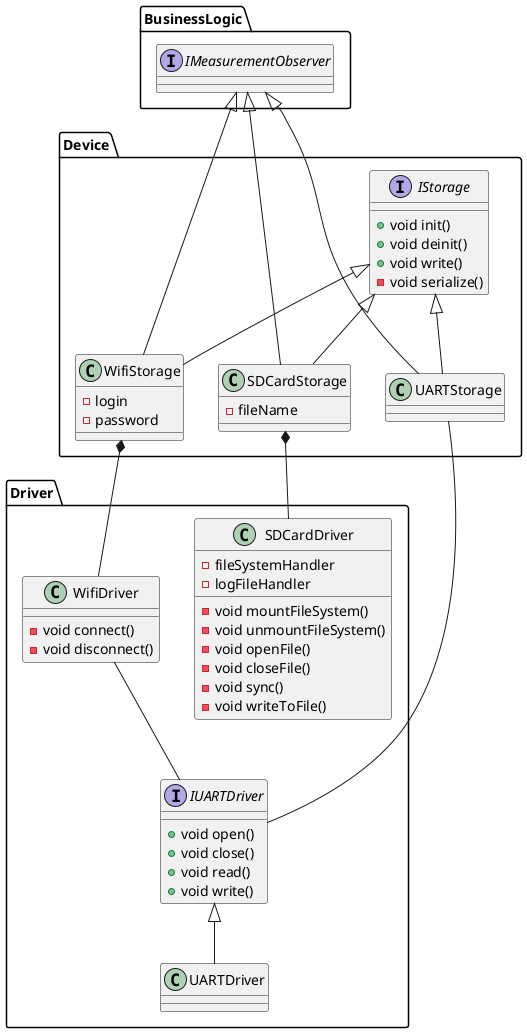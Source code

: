 @startuml

package BusinessLogic {

     interface IMeasurementObserver
}

package Device {
    interface IStorage {
        +void init()
        +void deinit()
        +void write()
        -void serialize()
    }
/'
   note right of WifiStorage
    ESP8266MOD has only Wifi support.
    In future it would be possible 
    to use ESP32 that has also Bloototh.
    end note
'/
    class WifiStorage {
        -login
        -password
    }

    class SDCardStorage {
        -fileName
    }

    class UARTStorage {
    }
}

package Driver {
    class SDCardDriver {
        -void mountFileSystem()
        -void unmountFileSystem()
        -void openFile()
        -void closeFile()
        -void sync()
        -void writeToFile()

        - fileSystemHandler
        - logFileHandler
    }

    class WifiDriver {
        -void connect()
        -void disconnect()
    }

    class UARTDriver {

    }

    interface IUARTDriver {
        +void open()
        +void close()
        +void read()
        +void write()
    }
}


IMeasurementObserver <|--- SDCardStorage
IMeasurementObserver <|-- UARTStorage
IMeasurementObserver <|-- WifiStorage

IStorage <|-- WifiStorage
IStorage <|-- SDCardStorage
IStorage <|-- UARTStorage

SDCardStorage *-- SDCardDriver
WifiStorage *-- WifiDriver

UARTStorage -- IUARTDriver
WifiDriver -- IUARTDriver
IUARTDriver <|-- UARTDriver


@enduml